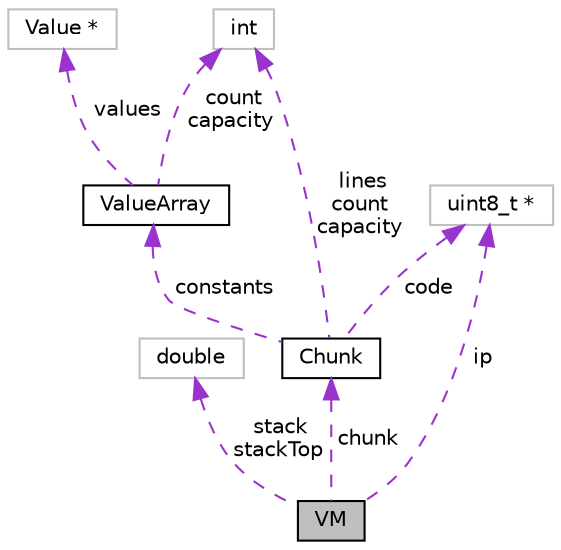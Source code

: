 digraph "VM"
{
 // INTERACTIVE_SVG=YES
 // LATEX_PDF_SIZE
  edge [fontname="Helvetica",fontsize="10",labelfontname="Helvetica",labelfontsize="10"];
  node [fontname="Helvetica",fontsize="10",shape=record];
  Node1 [label="VM",height=0.2,width=0.4,color="black", fillcolor="grey75", style="filled", fontcolor="black",tooltip=" "];
  Node2 -> Node1 [dir="back",color="darkorchid3",fontsize="10",style="dashed",label=" stack\nstackTop" ,fontname="Helvetica"];
  Node2 [label="double",height=0.2,width=0.4,color="grey75", fillcolor="white", style="filled",tooltip=" "];
  Node3 -> Node1 [dir="back",color="darkorchid3",fontsize="10",style="dashed",label=" chunk" ,fontname="Helvetica"];
  Node3 [label="Chunk",height=0.2,width=0.4,color="black", fillcolor="white", style="filled",URL="$struct_chunk.html",tooltip="Chunk Data Structure."];
  Node4 -> Node3 [dir="back",color="darkorchid3",fontsize="10",style="dashed",label=" constants" ,fontname="Helvetica"];
  Node4 [label="ValueArray",height=0.2,width=0.4,color="black", fillcolor="white", style="filled",URL="$struct_value_array.html",tooltip="ValueArray Data Structure."];
  Node5 -> Node4 [dir="back",color="darkorchid3",fontsize="10",style="dashed",label=" values" ,fontname="Helvetica"];
  Node5 [label="Value *",height=0.2,width=0.4,color="grey75", fillcolor="white", style="filled",tooltip=" "];
  Node6 -> Node4 [dir="back",color="darkorchid3",fontsize="10",style="dashed",label=" count\ncapacity" ,fontname="Helvetica"];
  Node6 [label="int",height=0.2,width=0.4,color="grey75", fillcolor="white", style="filled",tooltip=" "];
  Node6 -> Node3 [dir="back",color="darkorchid3",fontsize="10",style="dashed",label=" lines\ncount\ncapacity" ,fontname="Helvetica"];
  Node7 -> Node3 [dir="back",color="darkorchid3",fontsize="10",style="dashed",label=" code" ,fontname="Helvetica"];
  Node7 [label="uint8_t *",height=0.2,width=0.4,color="grey75", fillcolor="white", style="filled",tooltip=" "];
  Node7 -> Node1 [dir="back",color="darkorchid3",fontsize="10",style="dashed",label=" ip" ,fontname="Helvetica"];
}
